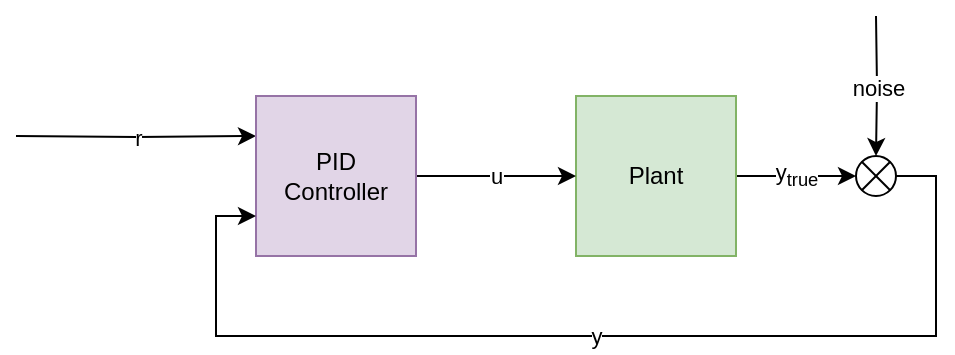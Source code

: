 <mxfile version="21.6.1" type="device">
  <diagram name="Page-1" id="S4daSKGdH0BvfIMcc-qO">
    <mxGraphModel dx="1098" dy="828" grid="1" gridSize="10" guides="1" tooltips="1" connect="1" arrows="1" fold="1" page="1" pageScale="1" pageWidth="850" pageHeight="1100" math="0" shadow="0">
      <root>
        <mxCell id="0" />
        <mxCell id="1" parent="0" />
        <mxCell id="JiuXzkqEZoc6iIksHYIG-4" value="y&lt;sub&gt;true&lt;/sub&gt;" style="edgeStyle=orthogonalEdgeStyle;rounded=0;orthogonalLoop=1;jettySize=auto;html=1;exitX=1;exitY=0.5;exitDx=0;exitDy=0;entryX=0;entryY=0.5;entryDx=0;entryDy=0;" parent="1" source="JiuXzkqEZoc6iIksHYIG-1" target="JiuXzkqEZoc6iIksHYIG-3" edge="1">
          <mxGeometry relative="1" as="geometry" />
        </mxCell>
        <mxCell id="JiuXzkqEZoc6iIksHYIG-1" value="Plant" style="rounded=0;whiteSpace=wrap;html=1;fillColor=#d5e8d4;strokeColor=#82b366;" parent="1" vertex="1">
          <mxGeometry x="480" y="240" width="80" height="80" as="geometry" />
        </mxCell>
        <mxCell id="JiuXzkqEZoc6iIksHYIG-5" value="u" style="edgeStyle=orthogonalEdgeStyle;rounded=0;orthogonalLoop=1;jettySize=auto;html=1;exitX=1;exitY=0.5;exitDx=0;exitDy=0;entryX=0;entryY=0.5;entryDx=0;entryDy=0;" parent="1" source="JiuXzkqEZoc6iIksHYIG-2" target="JiuXzkqEZoc6iIksHYIG-1" edge="1">
          <mxGeometry relative="1" as="geometry">
            <Array as="points">
              <mxPoint x="430" y="280" />
              <mxPoint x="430" y="280" />
            </Array>
          </mxGeometry>
        </mxCell>
        <mxCell id="JiuXzkqEZoc6iIksHYIG-7" value="r" style="edgeStyle=orthogonalEdgeStyle;rounded=0;orthogonalLoop=1;jettySize=auto;html=1;entryX=0;entryY=0.25;entryDx=0;entryDy=0;" parent="1" target="JiuXzkqEZoc6iIksHYIG-2" edge="1">
          <mxGeometry relative="1" as="geometry">
            <mxPoint x="220.0" y="260.034" as="targetPoint" />
            <mxPoint x="200" y="260" as="sourcePoint" />
          </mxGeometry>
        </mxCell>
        <mxCell id="JiuXzkqEZoc6iIksHYIG-2" value="PID&lt;br&gt;Controller" style="rounded=0;whiteSpace=wrap;html=1;fillColor=#e1d5e7;strokeColor=#9673a6;" parent="1" vertex="1">
          <mxGeometry x="320" y="240" width="80" height="80" as="geometry" />
        </mxCell>
        <mxCell id="JiuXzkqEZoc6iIksHYIG-10" value="y" style="edgeStyle=orthogonalEdgeStyle;rounded=0;orthogonalLoop=1;jettySize=auto;html=1;exitX=1;exitY=0.5;exitDx=0;exitDy=0;entryX=0;entryY=0.75;entryDx=0;entryDy=0;" parent="1" source="JiuXzkqEZoc6iIksHYIG-3" target="JiuXzkqEZoc6iIksHYIG-2" edge="1">
          <mxGeometry relative="1" as="geometry">
            <Array as="points">
              <mxPoint x="660" y="280" />
              <mxPoint x="660" y="360" />
              <mxPoint x="300" y="360" />
              <mxPoint x="300" y="300" />
            </Array>
          </mxGeometry>
        </mxCell>
        <mxCell id="JiuXzkqEZoc6iIksHYIG-3" value="" style="shape=sumEllipse;perimeter=ellipsePerimeter;whiteSpace=wrap;html=1;backgroundOutline=1;" parent="1" vertex="1">
          <mxGeometry x="620" y="270" width="20" height="20" as="geometry" />
        </mxCell>
        <mxCell id="JiuXzkqEZoc6iIksHYIG-9" value="noise" style="edgeStyle=orthogonalEdgeStyle;rounded=0;orthogonalLoop=1;jettySize=auto;html=1;entryX=0.5;entryY=0;entryDx=0;entryDy=0;" parent="1" target="JiuXzkqEZoc6iIksHYIG-3" edge="1">
          <mxGeometry relative="1" as="geometry">
            <mxPoint x="670" y="150" as="targetPoint" />
            <mxPoint x="630" y="200" as="sourcePoint" />
          </mxGeometry>
        </mxCell>
      </root>
    </mxGraphModel>
  </diagram>
</mxfile>

